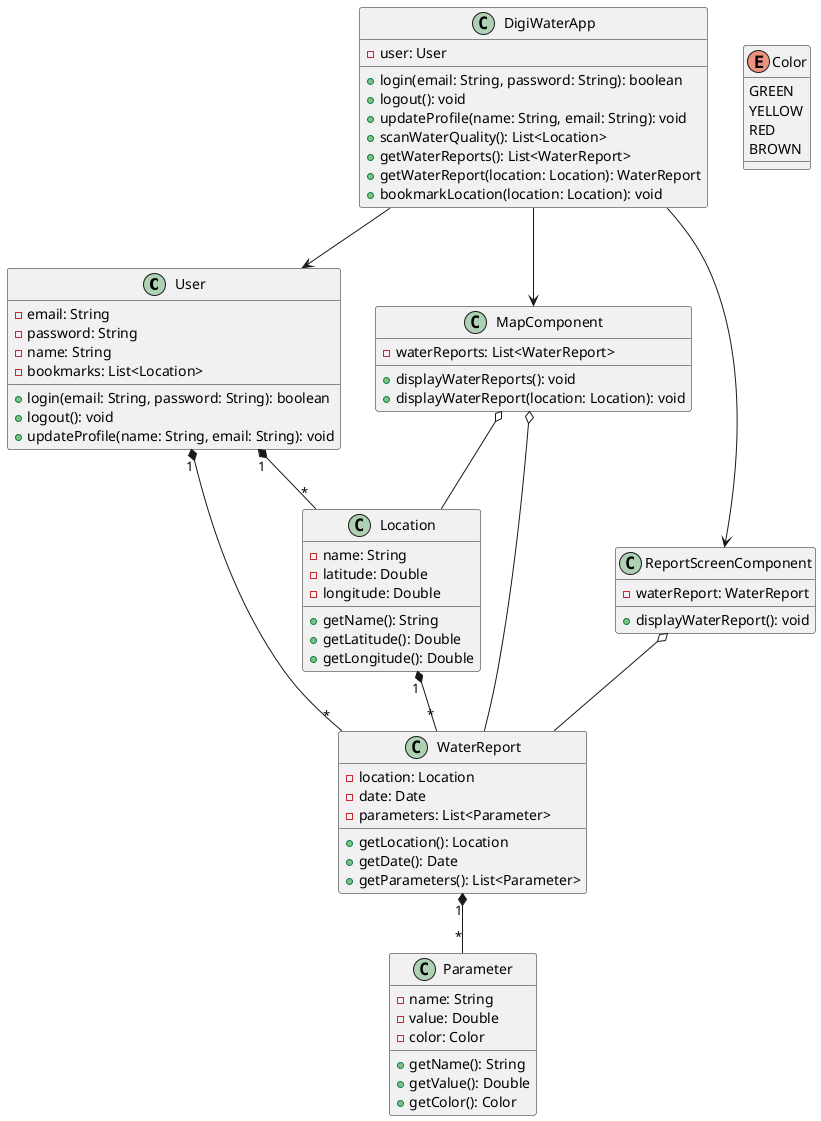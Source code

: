 @startuml

class User {
    - email: String
    - password: String
    - name: String
    - bookmarks: List<Location>
    + login(email: String, password: String): boolean
    + logout(): void
    + updateProfile(name: String, email: String): void
}

class Location {
    - name: String
    - latitude: Double
    - longitude: Double
    + getName(): String
    + getLatitude(): Double
    + getLongitude(): Double
}

class WaterReport {
    - location: Location
    - date: Date
    - parameters: List<Parameter>
    + getLocation(): Location
    + getDate(): Date
    + getParameters(): List<Parameter>
}

class Parameter {
    - name: String
    - value: Double
    - color: Color
    + getName(): String
    + getValue(): Double
    + getColor(): Color
}

enum Color {
    GREEN
    YELLOW
    RED
    BROWN
}

class DigiWaterApp {
    - user: User
    + login(email: String, password: String): boolean
    + logout(): void
    + updateProfile(name: String, email: String): void
    + scanWaterQuality(): List<Location>
    + getWaterReports(): List<WaterReport>
    + getWaterReport(location: Location): WaterReport
    + bookmarkLocation(location: Location): void
}

class MapComponent {
    - waterReports: List<WaterReport>
    + displayWaterReports(): void
    + displayWaterReport(location: Location): void
}

class ReportScreenComponent {
    - waterReport: WaterReport
    + displayWaterReport(): void
}

DigiWaterApp --> User
DigiWaterApp --> MapComponent
DigiWaterApp --> ReportScreenComponent
User "1" *-- "*" Location
User "1" *-- "*" WaterReport
Location "1" *-- "*" WaterReport
WaterReport "1" *-- "*" Parameter
MapComponent o-- Location
MapComponent o-- WaterReport
ReportScreenComponent o-- WaterReport

@enduml
